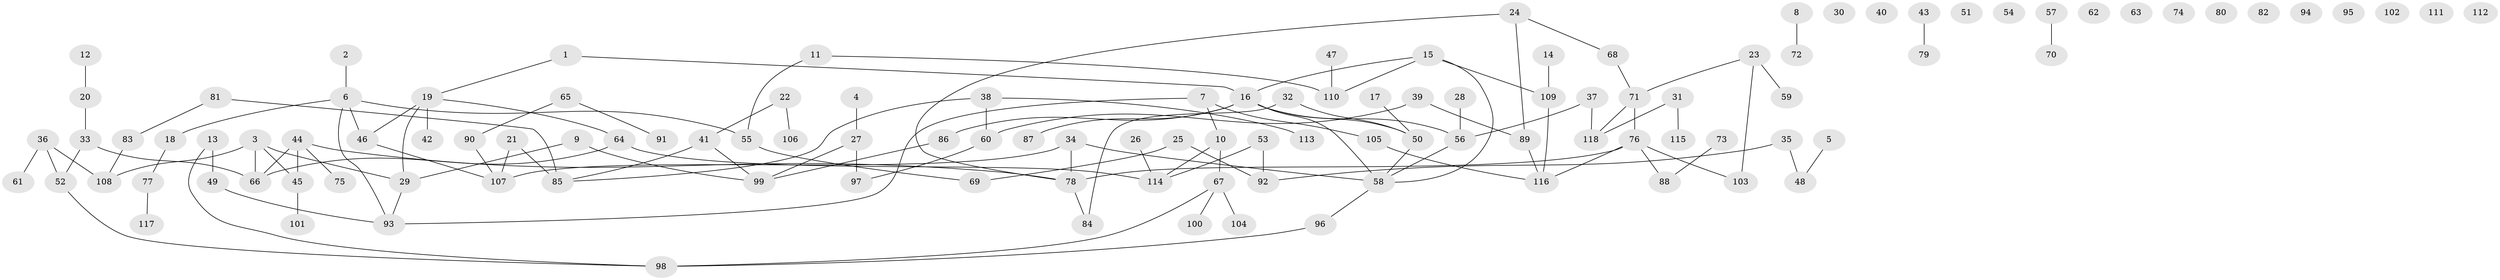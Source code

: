 // coarse degree distribution, {2: 0.25, 1: 0.23809523809523808, 5: 0.08333333333333333, 4: 0.09523809523809523, 0: 0.17857142857142858, 7: 0.023809523809523808, 6: 0.023809523809523808, 3: 0.10714285714285714}
// Generated by graph-tools (version 1.1) at 2025/23/03/03/25 07:23:25]
// undirected, 118 vertices, 127 edges
graph export_dot {
graph [start="1"]
  node [color=gray90,style=filled];
  1;
  2;
  3;
  4;
  5;
  6;
  7;
  8;
  9;
  10;
  11;
  12;
  13;
  14;
  15;
  16;
  17;
  18;
  19;
  20;
  21;
  22;
  23;
  24;
  25;
  26;
  27;
  28;
  29;
  30;
  31;
  32;
  33;
  34;
  35;
  36;
  37;
  38;
  39;
  40;
  41;
  42;
  43;
  44;
  45;
  46;
  47;
  48;
  49;
  50;
  51;
  52;
  53;
  54;
  55;
  56;
  57;
  58;
  59;
  60;
  61;
  62;
  63;
  64;
  65;
  66;
  67;
  68;
  69;
  70;
  71;
  72;
  73;
  74;
  75;
  76;
  77;
  78;
  79;
  80;
  81;
  82;
  83;
  84;
  85;
  86;
  87;
  88;
  89;
  90;
  91;
  92;
  93;
  94;
  95;
  96;
  97;
  98;
  99;
  100;
  101;
  102;
  103;
  104;
  105;
  106;
  107;
  108;
  109;
  110;
  111;
  112;
  113;
  114;
  115;
  116;
  117;
  118;
  1 -- 16;
  1 -- 19;
  2 -- 6;
  3 -- 29;
  3 -- 45;
  3 -- 66;
  3 -- 108;
  4 -- 27;
  5 -- 48;
  6 -- 18;
  6 -- 46;
  6 -- 55;
  6 -- 93;
  7 -- 10;
  7 -- 93;
  7 -- 105;
  8 -- 72;
  9 -- 29;
  9 -- 99;
  10 -- 67;
  10 -- 114;
  11 -- 55;
  11 -- 110;
  12 -- 20;
  13 -- 49;
  13 -- 98;
  14 -- 109;
  15 -- 16;
  15 -- 58;
  15 -- 109;
  15 -- 110;
  16 -- 50;
  16 -- 56;
  16 -- 58;
  16 -- 86;
  16 -- 87;
  17 -- 50;
  18 -- 77;
  19 -- 29;
  19 -- 42;
  19 -- 46;
  19 -- 64;
  20 -- 33;
  21 -- 85;
  21 -- 107;
  22 -- 41;
  22 -- 106;
  23 -- 59;
  23 -- 71;
  23 -- 103;
  24 -- 68;
  24 -- 78;
  24 -- 89;
  25 -- 69;
  25 -- 92;
  26 -- 114;
  27 -- 97;
  27 -- 99;
  28 -- 56;
  29 -- 93;
  31 -- 115;
  31 -- 118;
  32 -- 50;
  32 -- 84;
  33 -- 52;
  33 -- 66;
  34 -- 58;
  34 -- 78;
  34 -- 107;
  35 -- 48;
  35 -- 92;
  36 -- 52;
  36 -- 61;
  36 -- 108;
  37 -- 56;
  37 -- 118;
  38 -- 60;
  38 -- 85;
  38 -- 113;
  39 -- 60;
  39 -- 89;
  41 -- 85;
  41 -- 99;
  43 -- 79;
  44 -- 45;
  44 -- 66;
  44 -- 75;
  44 -- 78;
  45 -- 101;
  46 -- 107;
  47 -- 110;
  49 -- 93;
  50 -- 58;
  52 -- 98;
  53 -- 92;
  53 -- 114;
  55 -- 69;
  56 -- 58;
  57 -- 70;
  58 -- 96;
  60 -- 97;
  64 -- 66;
  64 -- 114;
  65 -- 90;
  65 -- 91;
  67 -- 98;
  67 -- 100;
  67 -- 104;
  68 -- 71;
  71 -- 76;
  71 -- 118;
  73 -- 88;
  76 -- 78;
  76 -- 88;
  76 -- 103;
  76 -- 116;
  77 -- 117;
  78 -- 84;
  81 -- 83;
  81 -- 85;
  83 -- 108;
  86 -- 99;
  89 -- 116;
  90 -- 107;
  96 -- 98;
  105 -- 116;
  109 -- 116;
}
